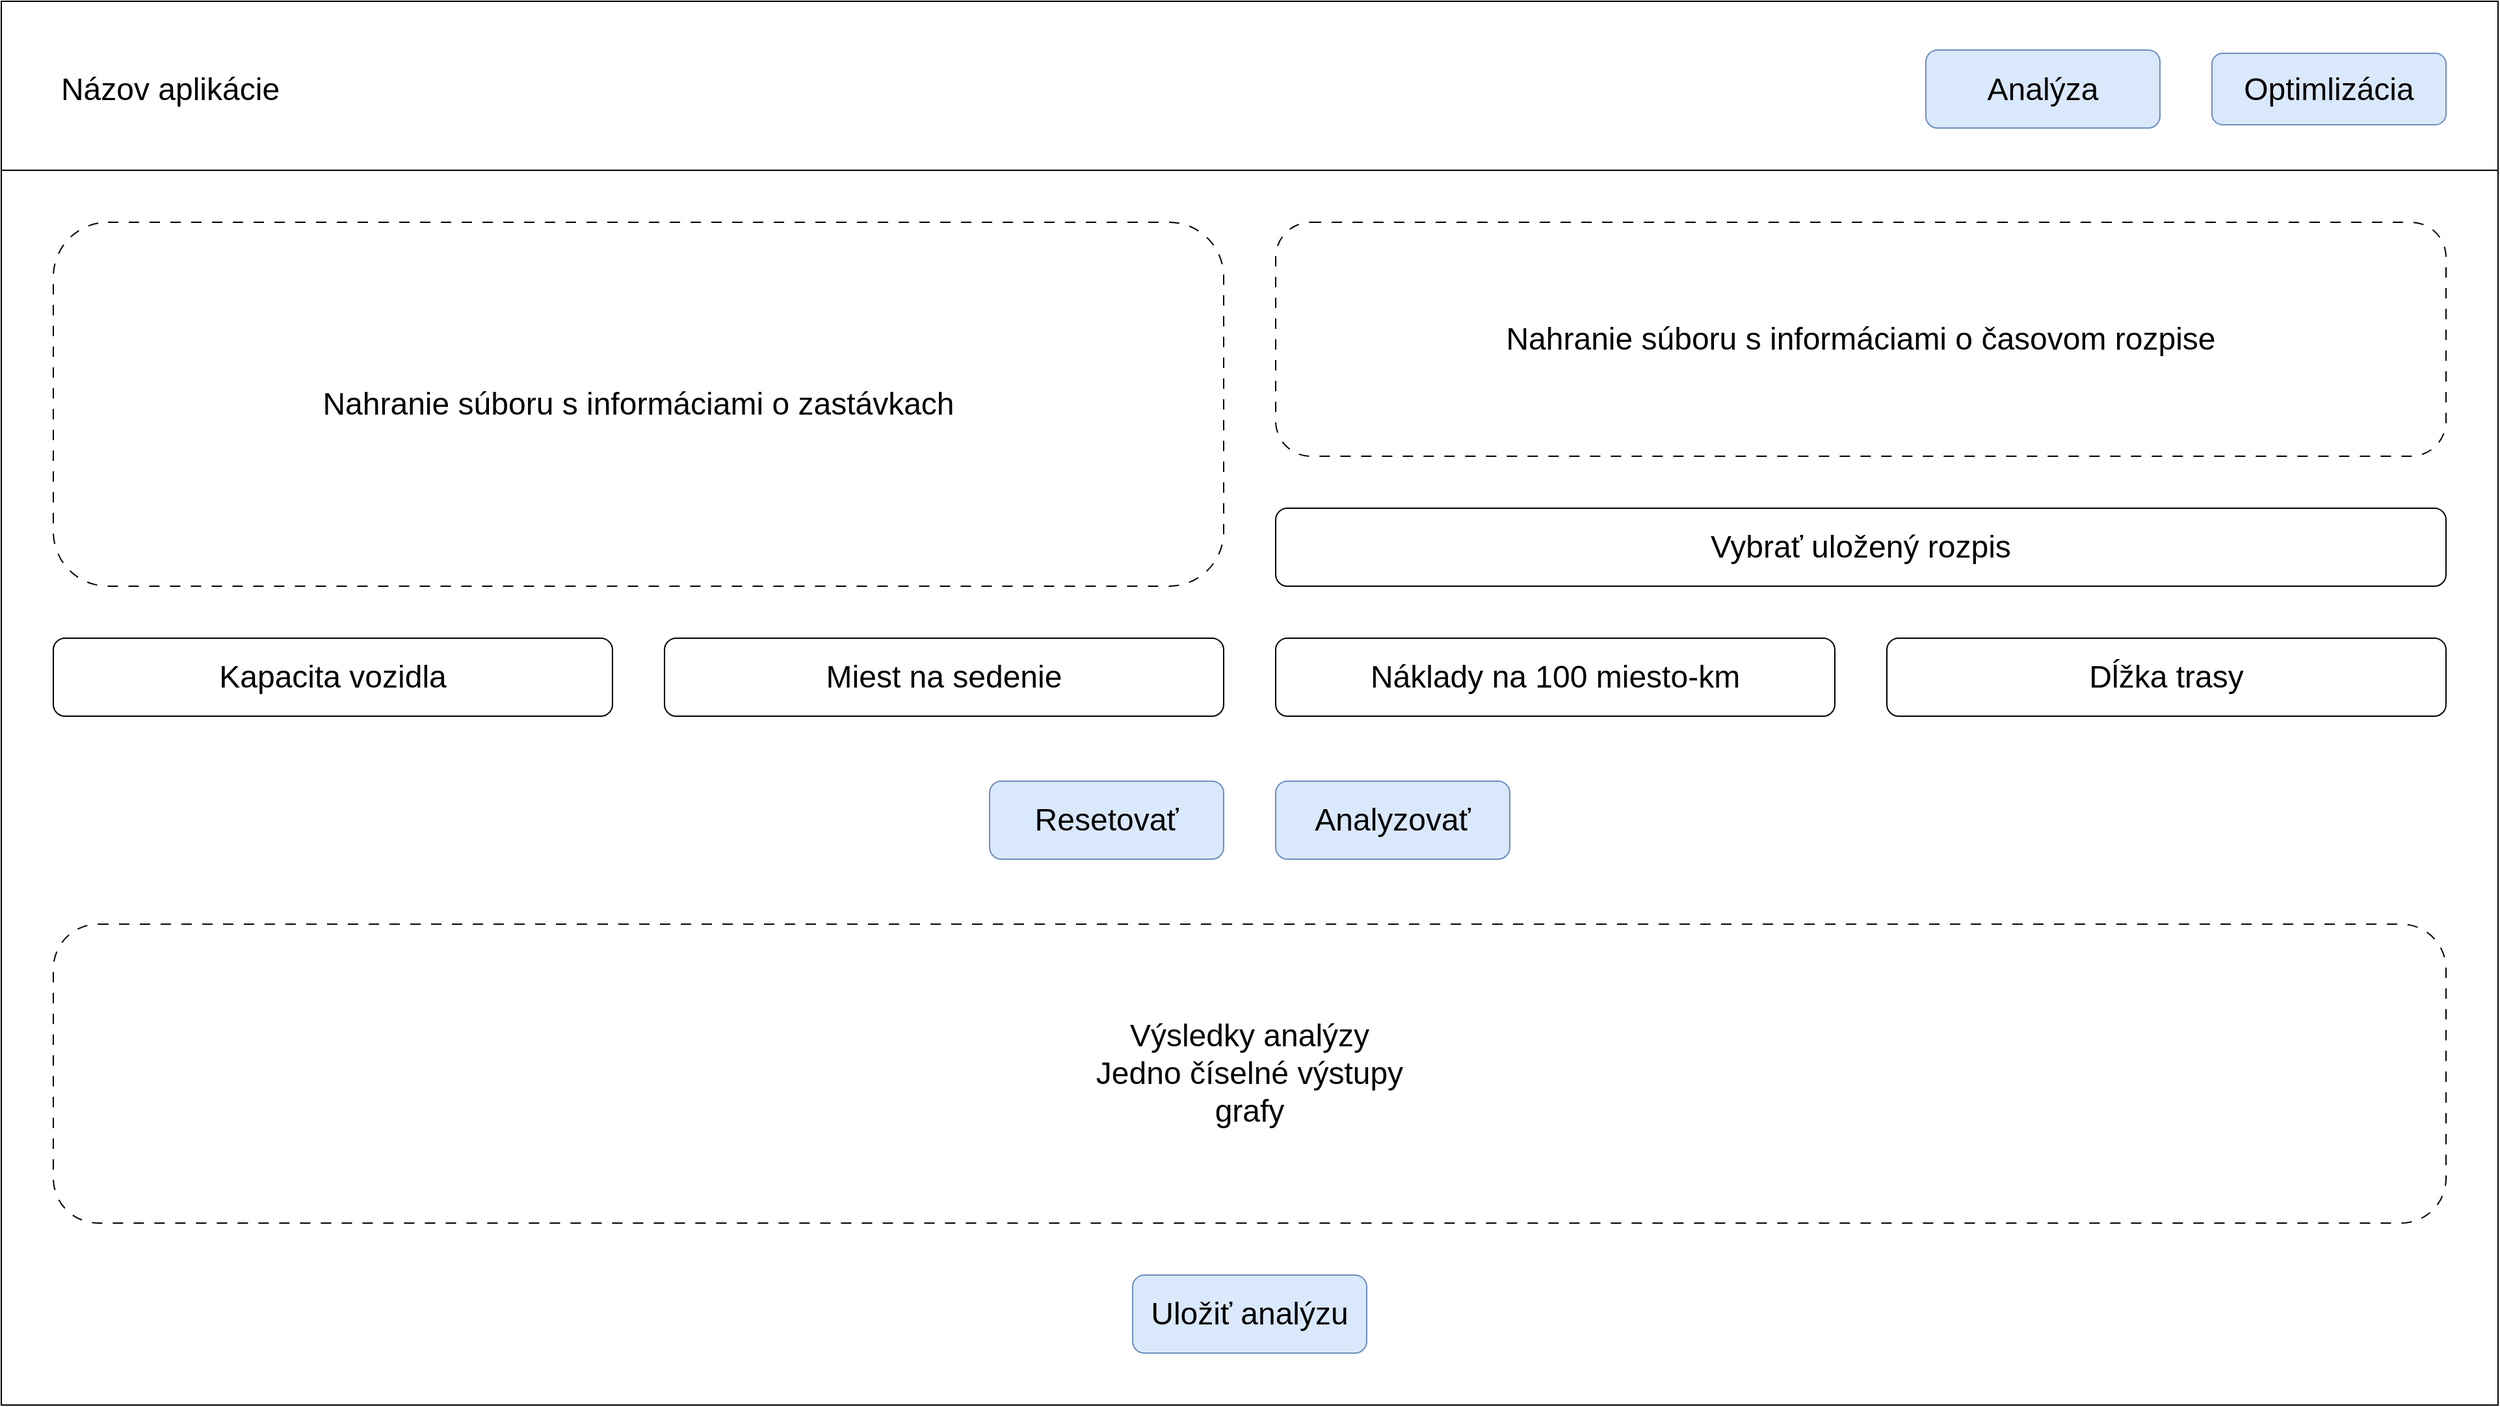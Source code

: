 <mxfile version="25.0.1" pages="2">
  <diagram name="Page-1" id="O9piKnNWBrtVXQRKqWcn">
    <mxGraphModel dx="3650" dy="2040" grid="1" gridSize="10" guides="1" tooltips="1" connect="1" arrows="1" fold="1" page="1" pageScale="1" pageWidth="850" pageHeight="1100" math="0" shadow="0">
      <root>
        <mxCell id="0" />
        <mxCell id="1" parent="0" />
        <mxCell id="pFtGgX7iOaUymexGFiSA-1" value="" style="rounded=0;whiteSpace=wrap;html=1;" vertex="1" parent="1">
          <mxGeometry x="290" y="200" width="1920" height="1080" as="geometry" />
        </mxCell>
        <mxCell id="pFtGgX7iOaUymexGFiSA-2" value="" style="rounded=0;whiteSpace=wrap;html=1;" vertex="1" parent="1">
          <mxGeometry x="290" y="200" width="1920" height="130" as="geometry" />
        </mxCell>
        <mxCell id="pFtGgX7iOaUymexGFiSA-4" value="&lt;font style=&quot;font-size: 24px;&quot;&gt;Optimlizácia&lt;/font&gt;" style="rounded=1;whiteSpace=wrap;html=1;fillColor=#dae8fc;strokeColor=#6c8ebf;" vertex="1" parent="1">
          <mxGeometry x="1990" y="240" width="180" height="55" as="geometry" />
        </mxCell>
        <mxCell id="pFtGgX7iOaUymexGFiSA-5" value="&lt;font style=&quot;font-size: 24px;&quot;&gt;Analýza&lt;/font&gt;" style="rounded=1;whiteSpace=wrap;html=1;fillColor=#dae8fc;strokeColor=#6c8ebf;" vertex="1" parent="1">
          <mxGeometry x="1770" y="237.5" width="180" height="60" as="geometry" />
        </mxCell>
        <mxCell id="pFtGgX7iOaUymexGFiSA-6" value="&lt;font style=&quot;font-size: 24px;&quot;&gt;Názov aplikácie&lt;/font&gt;" style="text;html=1;align=center;verticalAlign=middle;whiteSpace=wrap;rounded=0;" vertex="1" parent="1">
          <mxGeometry x="330" y="252.5" width="180" height="30" as="geometry" />
        </mxCell>
        <mxCell id="pFtGgX7iOaUymexGFiSA-7" value="&lt;font style=&quot;font-size: 24px;&quot;&gt;Nahranie súboru s informáciami o zastávkach&lt;/font&gt;" style="rounded=1;whiteSpace=wrap;html=1;dashed=1;dashPattern=8 8;" vertex="1" parent="1">
          <mxGeometry x="330" y="370" width="900" height="280" as="geometry" />
        </mxCell>
        <mxCell id="pFtGgX7iOaUymexGFiSA-8" value="&lt;font style=&quot;font-size: 24px;&quot;&gt;Nahranie súboru s informáciami o časovom rozpise&lt;/font&gt;" style="rounded=1;whiteSpace=wrap;html=1;dashed=1;dashPattern=8 8;" vertex="1" parent="1">
          <mxGeometry x="1270" y="370" width="900" height="180" as="geometry" />
        </mxCell>
        <mxCell id="pFtGgX7iOaUymexGFiSA-9" value="&lt;div align=&quot;center&quot;&gt;&lt;font style=&quot;font-size: 24px;&quot;&gt;Kapacita vozidla&lt;/font&gt;&lt;/div&gt;" style="rounded=1;whiteSpace=wrap;html=1;align=center;" vertex="1" parent="1">
          <mxGeometry x="330" y="690" width="430" height="60" as="geometry" />
        </mxCell>
        <mxCell id="pFtGgX7iOaUymexGFiSA-11" value="&lt;div align=&quot;center&quot;&gt;&lt;font style=&quot;font-size: 24px;&quot;&gt;Miest na sedenie&lt;/font&gt;&lt;/div&gt;" style="rounded=1;whiteSpace=wrap;html=1;align=center;" vertex="1" parent="1">
          <mxGeometry x="800" y="690" width="430" height="60" as="geometry" />
        </mxCell>
        <mxCell id="pFtGgX7iOaUymexGFiSA-12" value="&lt;div align=&quot;center&quot;&gt;&lt;font style=&quot;font-size: 24px;&quot;&gt;Náklady na 100 miesto-km&lt;/font&gt;&lt;/div&gt;" style="rounded=1;whiteSpace=wrap;html=1;align=center;" vertex="1" parent="1">
          <mxGeometry x="1270" y="690" width="430" height="60" as="geometry" />
        </mxCell>
        <mxCell id="pFtGgX7iOaUymexGFiSA-13" value="&lt;div align=&quot;center&quot;&gt;&lt;font style=&quot;font-size: 24px;&quot;&gt;Dĺžka trasy&lt;/font&gt;&lt;/div&gt;" style="rounded=1;whiteSpace=wrap;html=1;align=center;" vertex="1" parent="1">
          <mxGeometry x="1740" y="690" width="430" height="60" as="geometry" />
        </mxCell>
        <mxCell id="pFtGgX7iOaUymexGFiSA-14" value="&lt;font style=&quot;font-size: 24px;&quot;&gt;Analyzovať&lt;/font&gt;" style="rounded=1;whiteSpace=wrap;html=1;fillColor=#dae8fc;strokeColor=#6c8ebf;" vertex="1" parent="1">
          <mxGeometry x="1270" y="800" width="180" height="60" as="geometry" />
        </mxCell>
        <mxCell id="pFtGgX7iOaUymexGFiSA-15" value="&lt;font style=&quot;font-size: 24px;&quot;&gt;Resetovať&lt;/font&gt;" style="rounded=1;whiteSpace=wrap;html=1;fillColor=#dae8fc;strokeColor=#6c8ebf;" vertex="1" parent="1">
          <mxGeometry x="1050" y="800" width="180" height="60" as="geometry" />
        </mxCell>
        <mxCell id="pFtGgX7iOaUymexGFiSA-16" value="&lt;div&gt;&lt;font style=&quot;font-size: 24px;&quot;&gt;Výsledky analýzy&lt;/font&gt;&lt;/div&gt;&lt;div&gt;&lt;font style=&quot;font-size: 24px;&quot;&gt;Jedno číselné výstupy&lt;/font&gt;&lt;/div&gt;&lt;div&gt;&lt;font style=&quot;font-size: 24px;&quot;&gt;grafy&lt;/font&gt;&lt;/div&gt;" style="rounded=1;whiteSpace=wrap;html=1;dashed=1;dashPattern=8 8;" vertex="1" parent="1">
          <mxGeometry x="330" y="910" width="1840" height="230" as="geometry" />
        </mxCell>
        <mxCell id="pFtGgX7iOaUymexGFiSA-17" value="&lt;font style=&quot;font-size: 24px;&quot;&gt;Uložiť analýzu&lt;/font&gt;" style="rounded=1;whiteSpace=wrap;html=1;fillColor=#dae8fc;strokeColor=#6c8ebf;" vertex="1" parent="1">
          <mxGeometry x="1160" y="1180" width="180" height="60" as="geometry" />
        </mxCell>
        <mxCell id="pFtGgX7iOaUymexGFiSA-37" value="&lt;font style=&quot;font-size: 24px;&quot;&gt;Vybrať uložený rozpis&lt;/font&gt;" style="rounded=1;whiteSpace=wrap;html=1;align=center;" vertex="1" parent="1">
          <mxGeometry x="1270" y="590" width="900" height="60" as="geometry" />
        </mxCell>
      </root>
    </mxGraphModel>
  </diagram>
  <diagram id="IWiEmKc5moXsyZZ5gl4Y" name="Page-2">
    <mxGraphModel dx="2920" dy="532" grid="1" gridSize="10" guides="1" tooltips="1" connect="1" arrows="1" fold="1" page="1" pageScale="1" pageWidth="850" pageHeight="1100" math="0" shadow="0">
      <root>
        <mxCell id="0" />
        <mxCell id="1" parent="0" />
        <mxCell id="XU1r5o4Th51TgilxPr39-1" value="" style="rounded=0;whiteSpace=wrap;html=1;" vertex="1" parent="1">
          <mxGeometry x="290" y="1320" width="1920" height="1080" as="geometry" />
        </mxCell>
        <mxCell id="XU1r5o4Th51TgilxPr39-2" value="" style="rounded=0;whiteSpace=wrap;html=1;" vertex="1" parent="1">
          <mxGeometry x="290" y="1320" width="1920" height="130" as="geometry" />
        </mxCell>
        <mxCell id="XU1r5o4Th51TgilxPr39-3" value="&lt;font style=&quot;font-size: 24px;&quot;&gt;Optimlizácia&lt;/font&gt;" style="rounded=1;whiteSpace=wrap;html=1;fillColor=#dae8fc;strokeColor=#6c8ebf;" vertex="1" parent="1">
          <mxGeometry x="1990" y="1360" width="180" height="55" as="geometry" />
        </mxCell>
        <mxCell id="XU1r5o4Th51TgilxPr39-4" value="&lt;font style=&quot;font-size: 24px;&quot;&gt;Analýza&lt;/font&gt;" style="rounded=1;whiteSpace=wrap;html=1;fillColor=#dae8fc;strokeColor=#6c8ebf;" vertex="1" parent="1">
          <mxGeometry x="1770" y="1357.5" width="180" height="60" as="geometry" />
        </mxCell>
        <mxCell id="XU1r5o4Th51TgilxPr39-5" value="&lt;font style=&quot;font-size: 24px;&quot;&gt;Názov aplikácie&lt;/font&gt;" style="text;html=1;align=center;verticalAlign=middle;whiteSpace=wrap;rounded=0;" vertex="1" parent="1">
          <mxGeometry x="330" y="1372.5" width="180" height="30" as="geometry" />
        </mxCell>
        <mxCell id="XU1r5o4Th51TgilxPr39-6" value="&lt;font style=&quot;font-size: 24px;&quot;&gt;Nahranie súboru s informáciami o zastávkach&lt;/font&gt;" style="rounded=1;whiteSpace=wrap;html=1;dashed=1;dashPattern=8 8;" vertex="1" parent="1">
          <mxGeometry x="330" y="1490" width="1840" height="180" as="geometry" />
        </mxCell>
        <mxCell id="XU1r5o4Th51TgilxPr39-7" value="&lt;div align=&quot;center&quot;&gt;&lt;font style=&quot;font-size: 24px;&quot;&gt;Kapacita vozidla&lt;/font&gt;&lt;/div&gt;" style="rounded=1;whiteSpace=wrap;html=1;align=center;" vertex="1" parent="1">
          <mxGeometry x="330" y="1810" width="430" height="60" as="geometry" />
        </mxCell>
        <mxCell id="XU1r5o4Th51TgilxPr39-8" value="&lt;div align=&quot;center&quot;&gt;&lt;font style=&quot;font-size: 24px;&quot;&gt;Miest na sedenie&lt;/font&gt;&lt;/div&gt;" style="rounded=1;whiteSpace=wrap;html=1;align=center;" vertex="1" parent="1">
          <mxGeometry x="800" y="1810" width="430" height="60" as="geometry" />
        </mxCell>
        <mxCell id="XU1r5o4Th51TgilxPr39-9" value="&lt;div align=&quot;center&quot;&gt;&lt;font style=&quot;font-size: 24px;&quot;&gt;Náklady na 100 miesto-km&lt;/font&gt;&lt;/div&gt;" style="rounded=1;whiteSpace=wrap;html=1;align=center;" vertex="1" parent="1">
          <mxGeometry x="1270" y="1810" width="430" height="60" as="geometry" />
        </mxCell>
        <mxCell id="XU1r5o4Th51TgilxPr39-10" value="&lt;div align=&quot;center&quot;&gt;&lt;font style=&quot;font-size: 24px;&quot;&gt;Dĺžka trasy&lt;/font&gt;&lt;/div&gt;" style="rounded=1;whiteSpace=wrap;html=1;align=center;" vertex="1" parent="1">
          <mxGeometry x="1740" y="1810" width="430" height="60" as="geometry" />
        </mxCell>
        <mxCell id="XU1r5o4Th51TgilxPr39-11" value="&lt;font style=&quot;font-size: 24px;&quot;&gt;Optimalizovať&lt;/font&gt;" style="rounded=1;whiteSpace=wrap;html=1;fillColor=#dae8fc;strokeColor=#6c8ebf;" vertex="1" parent="1">
          <mxGeometry x="1270" y="1920" width="180" height="60" as="geometry" />
        </mxCell>
        <mxCell id="XU1r5o4Th51TgilxPr39-12" value="&lt;font style=&quot;font-size: 24px;&quot;&gt;Resetovať&lt;/font&gt;" style="rounded=1;whiteSpace=wrap;html=1;fillColor=#dae8fc;strokeColor=#6c8ebf;" vertex="1" parent="1">
          <mxGeometry x="1050" y="1920" width="180" height="60" as="geometry" />
        </mxCell>
        <mxCell id="XU1r5o4Th51TgilxPr39-13" value="&lt;div&gt;&lt;font style=&quot;font-size: 24px;&quot;&gt;Priebežné výsledky optimalizácie&lt;/font&gt;&lt;/div&gt;&lt;div&gt;&lt;font style=&quot;font-size: 24px;&quot;&gt;Graf s dosiahnutými cieľmi všetkých jedinocov v aktuálne dosiahnutej generácii&lt;/font&gt;&lt;/div&gt;" style="rounded=1;whiteSpace=wrap;html=1;dashed=1;dashPattern=8 8;" vertex="1" parent="1">
          <mxGeometry x="330" y="2030" width="1840" height="230" as="geometry" />
        </mxCell>
        <mxCell id="XU1r5o4Th51TgilxPr39-14" value="&lt;font style=&quot;font-size: 24px;&quot;&gt;Uložiť rozpis&lt;/font&gt;" style="rounded=1;whiteSpace=wrap;html=1;fillColor=#dae8fc;strokeColor=#6c8ebf;" vertex="1" parent="1">
          <mxGeometry x="1160" y="2300" width="180" height="60" as="geometry" />
        </mxCell>
        <mxCell id="XU1r5o4Th51TgilxPr39-15" value="&lt;div align=&quot;center&quot;&gt;&lt;font style=&quot;font-size: 24px;&quot;&gt;Velkosť populácie&lt;/font&gt;&lt;/div&gt;" style="rounded=1;whiteSpace=wrap;html=1;align=center;" vertex="1" parent="1">
          <mxGeometry x="330" y="1710" width="430" height="60" as="geometry" />
        </mxCell>
        <mxCell id="XU1r5o4Th51TgilxPr39-16" value="&lt;div align=&quot;center&quot;&gt;&lt;font style=&quot;font-size: 24px;&quot;&gt;Počet generácií&lt;/font&gt;&lt;/div&gt;" style="rounded=1;whiteSpace=wrap;html=1;align=center;" vertex="1" parent="1">
          <mxGeometry x="800" y="1710" width="430" height="60" as="geometry" />
        </mxCell>
        <mxCell id="XU1r5o4Th51TgilxPr39-17" value="&lt;div align=&quot;center&quot;&gt;&lt;font style=&quot;font-size: 24px;&quot;&gt;Pravdepodobnosť mutácie&lt;/font&gt;&lt;/div&gt;" style="rounded=1;whiteSpace=wrap;html=1;align=center;" vertex="1" parent="1">
          <mxGeometry x="1270" y="1710" width="430" height="60" as="geometry" />
        </mxCell>
        <mxCell id="XU1r5o4Th51TgilxPr39-18" value="&lt;div align=&quot;center&quot;&gt;&lt;font style=&quot;font-size: 24px;&quot;&gt;Maximálny počet spojov za hodinu&lt;/font&gt;&lt;/div&gt;" style="rounded=1;whiteSpace=wrap;html=1;align=center;" vertex="1" parent="1">
          <mxGeometry x="1740" y="1710" width="430" height="60" as="geometry" />
        </mxCell>
      </root>
    </mxGraphModel>
  </diagram>
</mxfile>
